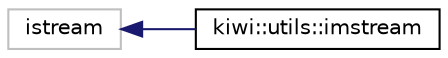 digraph "Graphical Class Hierarchy"
{
 // LATEX_PDF_SIZE
  edge [fontname="Helvetica",fontsize="10",labelfontname="Helvetica",labelfontsize="10"];
  node [fontname="Helvetica",fontsize="10",shape=record];
  rankdir="LR";
  Node50 [label="istream",height=0.2,width=0.4,color="grey75", fillcolor="white", style="filled",tooltip=" "];
  Node50 -> Node0 [dir="back",color="midnightblue",fontsize="10",style="solid",fontname="Helvetica"];
  Node0 [label="kiwi::utils::imstream",height=0.2,width=0.4,color="black", fillcolor="white", style="filled",URL="$classkiwi_1_1utils_1_1imstream.html",tooltip=" "];
}

